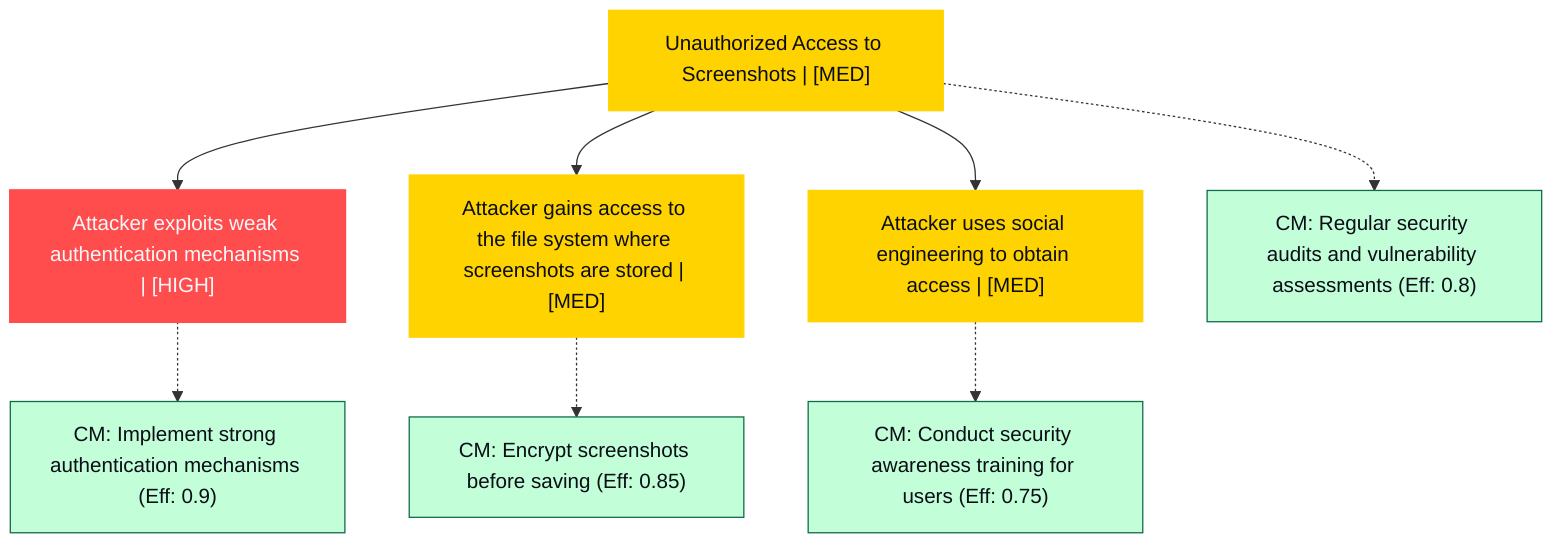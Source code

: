 graph TB
  node_01K639J3RFDQR37P55DEX835VM["Unauthorized Access to Screenshots | [MED]"]:::mediumRisk
  node_01K639J3RFDQR37P55DEX835VM-1["Attacker exploits weak authentication mechanisms | [HIGH]"]:::highRisk
  node_01K639J3RFDQR37P55DEX835VM-1_cm_0["CM: Implement strong authentication mechanisms (Eff: 0.9)"]:::countermeasure
  node_01K639J3RFDQR37P55DEX835VM-2["Attacker gains access to the file system where screenshots are stored | [MED]"]:::mediumRisk
  node_01K639J3RFDQR37P55DEX835VM-2_cm_0["CM: Encrypt screenshots before saving (Eff: 0.85)"]:::countermeasure
  node_01K639J3RFDQR37P55DEX835VM-3["Attacker uses social engineering to obtain access | [MED]"]:::mediumRisk
  node_01K639J3RFDQR37P55DEX835VM-3_cm_0["CM: Conduct security awareness training for users (Eff: 0.75)"]:::countermeasure
  node_01K639J3RFDQR37P55DEX835VM_cm_0["CM: Regular security audits and vulnerability assessments (Eff: 0.8)"]:::countermeasure

  node_01K639J3RFDQR37P55DEX835VM --> node_01K639J3RFDQR37P55DEX835VM-1
  node_01K639J3RFDQR37P55DEX835VM-1 -.-> node_01K639J3RFDQR37P55DEX835VM-1_cm_0
  node_01K639J3RFDQR37P55DEX835VM --> node_01K639J3RFDQR37P55DEX835VM-2
  node_01K639J3RFDQR37P55DEX835VM-2 -.-> node_01K639J3RFDQR37P55DEX835VM-2_cm_0
  node_01K639J3RFDQR37P55DEX835VM --> node_01K639J3RFDQR37P55DEX835VM-3
  node_01K639J3RFDQR37P55DEX835VM-3 -.-> node_01K639J3RFDQR37P55DEX835VM-3_cm_0
  node_01K639J3RFDQR37P55DEX835VM -.-> node_01K639J3RFDQR37P55DEX835VM_cm_0

  classDef andNode fill:#FF4C4C,stroke:#FF4C4C,stroke-width:2px,color:#F5F7FA
  classDef orNode fill:#36FF8F,stroke:#36FF8F,stroke-width:2px,color:#0B0D17
  classDef leafNode fill:#29ABE2,stroke:#29ABE2,stroke-width:2px,color:#F5F7FA
  classDef highRisk fill:#FF4C4C,color:#F5F7FA,stroke:#FF4C4C,stroke-width:2px
  classDef mediumRisk fill:#FFD300,stroke:#FFD300,stroke-width:1px,color:#0B0D17
  classDef lowRisk fill:#FFF2B3,stroke:#FFF2B3,stroke-width:1px,color:#0B0D17
  classDef countermeasure fill:#C2FFD8,stroke:#106B49,stroke-width:1px,color:#0B0D17
  classDef reference fill:#A259FF,stroke:#c3a4ff,stroke-width:1px,stroke-dasharray:3 3,color:#F5F7FA
  classDef mitreNode stroke-dasharray:5 5
  classDef note fill:#ffffcc,stroke:#ffcc00,stroke-width:2px,stroke-dasharray:5 5